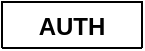<mxfile>
    <diagram id="aFN4U3syryA9rCMqTPJ3" name="Page-1">
        <mxGraphModel dx="350" dy="350" grid="1" gridSize="10" guides="1" tooltips="1" connect="1" arrows="1" fold="1" page="1" pageScale="1" pageWidth="827" pageHeight="1169" math="0" shadow="0">
            <root>
                <mxCell id="0"/>
                <mxCell id="1" parent="0"/>
                <mxCell id="3" value="AUTH" style="swimlane;" vertex="1" collapsed="1" parent="1">
                    <mxGeometry x="80" y="30" width="70" height="23" as="geometry">
                        <mxRectangle x="80" y="30" width="200" height="200" as="alternateBounds"/>
                    </mxGeometry>
                </mxCell>
                <mxCell id="4" value="Todo:&amp;nbsp;&lt;br&gt;*Forgot password&lt;br&gt;*Automatic Login after Registration&lt;br&gt;&lt;br&gt;" style="text;html=1;align=center;verticalAlign=middle;resizable=0;points=[];autosize=1;strokeColor=none;" vertex="1" parent="3">
                    <mxGeometry y="50" width="200" height="60" as="geometry"/>
                </mxCell>
            </root>
        </mxGraphModel>
    </diagram>
</mxfile>